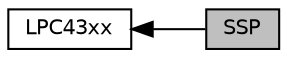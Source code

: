 digraph "SSP"
{
  edge [fontname="Helvetica",fontsize="10",labelfontname="Helvetica",labelfontsize="10"];
  node [fontname="Helvetica",fontsize="10",shape=record];
  rankdir=LR;
  Node1 [label="LPC43xx",height=0.2,width=0.4,color="black", fillcolor="white", style="filled",URL="$group__LPC43xx.html",tooltip="Libraries for NXP Semiconductors LPC43xx series. "];
  Node0 [label="SSP",height=0.2,width=0.4,color="black", fillcolor="grey75", style="filled", fontcolor="black"];
  Node1->Node0 [shape=plaintext, dir="back", style="solid"];
}
